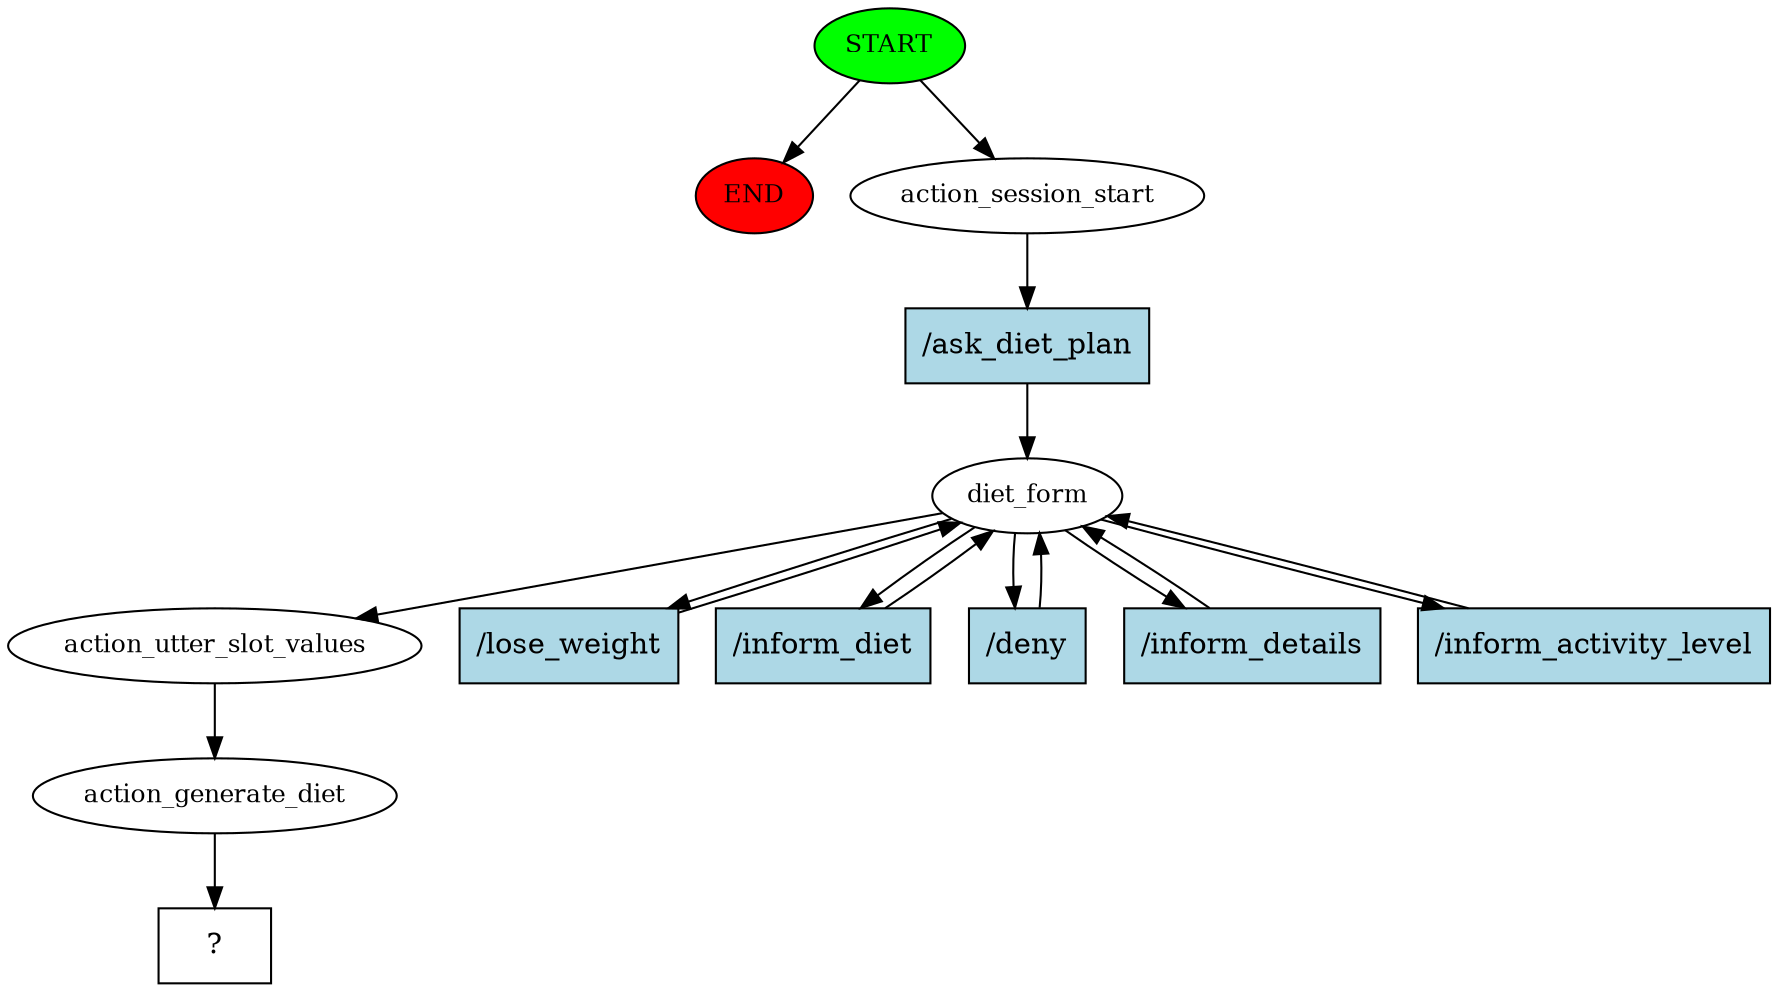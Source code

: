 digraph  {
0 [class="start active", fillcolor=green, fontsize=12, label=START, style=filled];
"-1" [class=end, fillcolor=red, fontsize=12, label=END, style=filled];
1 [class=active, fontsize=12, label=action_session_start];
2 [class=active, fontsize=12, label=diet_form];
11 [class=active, fontsize=12, label=action_utter_slot_values];
12 [class=active, fontsize=12, label=action_generate_diet];
13 [class="intent dashed active", label="  ?  ", shape=rect];
14 [class="intent active", fillcolor=lightblue, label="/ask_diet_plan", shape=rect, style=filled];
15 [class="intent active", fillcolor=lightblue, label="/lose_weight", shape=rect, style=filled];
16 [class="intent active", fillcolor=lightblue, label="/inform_diet", shape=rect, style=filled];
17 [class="intent active", fillcolor=lightblue, label="/deny", shape=rect, style=filled];
18 [class="intent active", fillcolor=lightblue, label="/inform_details", shape=rect, style=filled];
19 [class="intent active", fillcolor=lightblue, label="/inform_activity_level", shape=rect, style=filled];
0 -> "-1"  [class="", key=NONE, label=""];
0 -> 1  [class=active, key=NONE, label=""];
1 -> 14  [class=active, key=0];
2 -> 11  [class=active, key=NONE, label=""];
2 -> 15  [class=active, key=0];
2 -> 16  [class=active, key=0];
2 -> 17  [class=active, key=0];
2 -> 18  [class=active, key=0];
2 -> 19  [class=active, key=0];
11 -> 12  [class=active, key=NONE, label=""];
12 -> 13  [class=active, key=NONE, label=""];
14 -> 2  [class=active, key=0];
15 -> 2  [class=active, key=0];
16 -> 2  [class=active, key=0];
17 -> 2  [class=active, key=0];
18 -> 2  [class=active, key=0];
19 -> 2  [class=active, key=0];
}
